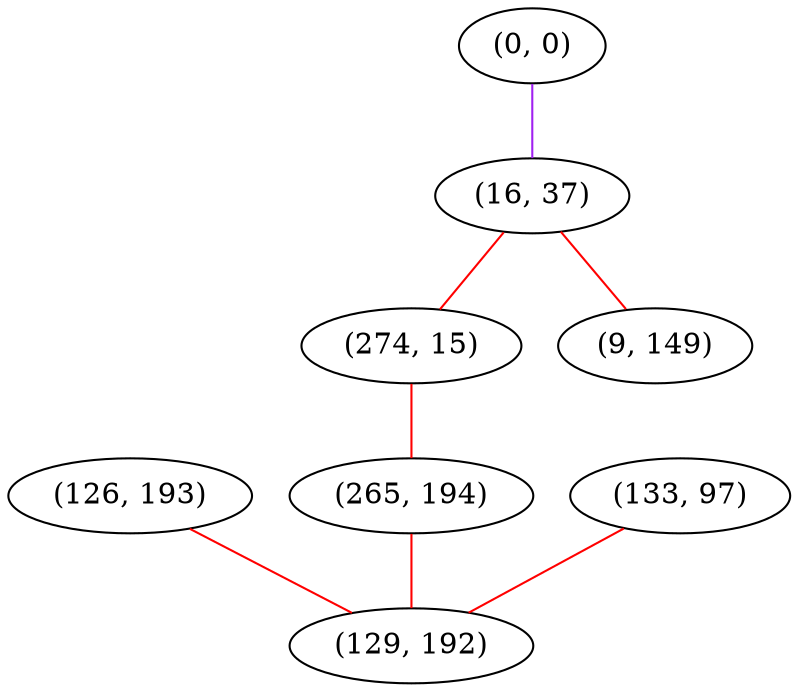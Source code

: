 graph "" {
"(126, 193)";
"(0, 0)";
"(16, 37)";
"(274, 15)";
"(9, 149)";
"(265, 194)";
"(133, 97)";
"(129, 192)";
"(126, 193)" -- "(129, 192)"  [color=red, key=0, weight=1];
"(0, 0)" -- "(16, 37)"  [color=purple, key=0, weight=4];
"(16, 37)" -- "(274, 15)"  [color=red, key=0, weight=1];
"(16, 37)" -- "(9, 149)"  [color=red, key=0, weight=1];
"(274, 15)" -- "(265, 194)"  [color=red, key=0, weight=1];
"(265, 194)" -- "(129, 192)"  [color=red, key=0, weight=1];
"(133, 97)" -- "(129, 192)"  [color=red, key=0, weight=1];
}
